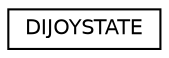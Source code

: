 digraph "Graphical Class Hierarchy"
{
 // LATEX_PDF_SIZE
  edge [fontname="Helvetica",fontsize="10",labelfontname="Helvetica",labelfontsize="10"];
  node [fontname="Helvetica",fontsize="10",shape=record];
  rankdir="LR";
  Node0 [label="DIJOYSTATE",height=0.2,width=0.4,color="black", fillcolor="white", style="filled",URL="$structDIJOYSTATE.html",tooltip=" "];
}
